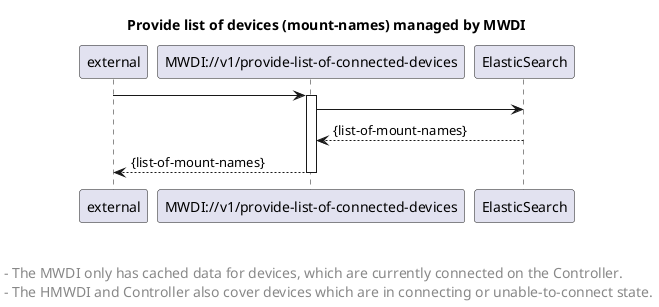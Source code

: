 @startuml
skinparam responseMessageBelowArrow true

title Provide list of devices (mount-names) managed by MWDI

participant "external" as requestor
participant "MWDI://v1/provide-list-of-connected-devices" as nodeReq
participant "ElasticSearch" as es


requestor-> nodeReq
activate nodeReq

nodeReq -> es
es --> nodeReq : {list-of-mount-names}

nodeReq --> requestor: {list-of-mount-names}
deactivate nodeReq

left footer \n\n - The MWDI only has cached data for devices, which are currently connected on the Controller. \n - The HMWDI and Controller also cover devices which are in connecting or unable-to-connect state.

<style>
footer {
  HorizontalAlignment left
  FontSize 14
}
</style>


@enduml